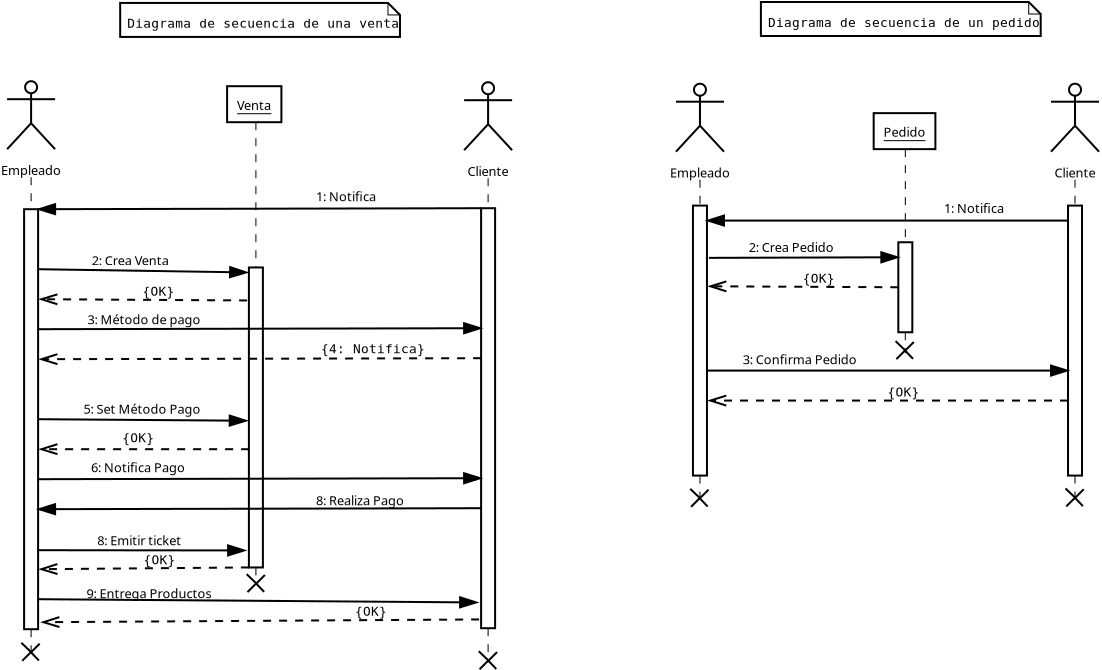 <?xml version="1.0" encoding="UTF-8"?>
<dia:diagram xmlns:dia="http://www.lysator.liu.se/~alla/dia/">
  <dia:layer name="Fondo" visible="true" active="true">
    <dia:object type="UML - Object" version="0" id="O0">
      <dia:attribute name="obj_pos">
        <dia:point val="4.919,15.272"/>
      </dia:attribute>
      <dia:attribute name="obj_bb">
        <dia:rectangle val="4.869,15.222;7.849,17.122"/>
      </dia:attribute>
      <dia:attribute name="meta">
        <dia:composite type="dict"/>
      </dia:attribute>
      <dia:attribute name="elem_corner">
        <dia:point val="4.919,15.272"/>
      </dia:attribute>
      <dia:attribute name="elem_width">
        <dia:real val="2.88"/>
      </dia:attribute>
      <dia:attribute name="elem_height">
        <dia:real val="1.8"/>
      </dia:attribute>
      <dia:attribute name="line_width">
        <dia:real val="0.1"/>
      </dia:attribute>
      <dia:attribute name="text_colour">
        <dia:color val="#000000"/>
      </dia:attribute>
      <dia:attribute name="line_colour">
        <dia:color val="#000000"/>
      </dia:attribute>
      <dia:attribute name="fill_colour">
        <dia:color val="#ffffff"/>
      </dia:attribute>
      <dia:attribute name="text">
        <dia:composite type="text">
          <dia:attribute name="string">
            <dia:string>#Venta#</dia:string>
          </dia:attribute>
          <dia:attribute name="font">
            <dia:font family="sans" style="0" name="Helvetica"/>
          </dia:attribute>
          <dia:attribute name="height">
            <dia:real val="0.8"/>
          </dia:attribute>
          <dia:attribute name="pos">
            <dia:point val="6.359,16.367"/>
          </dia:attribute>
          <dia:attribute name="color">
            <dia:color val="#000000"/>
          </dia:attribute>
          <dia:attribute name="alignment">
            <dia:enum val="1"/>
          </dia:attribute>
        </dia:composite>
      </dia:attribute>
      <dia:attribute name="stereotype">
        <dia:string>##</dia:string>
      </dia:attribute>
      <dia:attribute name="exstate">
        <dia:string>##</dia:string>
      </dia:attribute>
      <dia:attribute name="attrib">
        <dia:composite type="text">
          <dia:attribute name="string">
            <dia:string>##</dia:string>
          </dia:attribute>
          <dia:attribute name="font">
            <dia:font family="sans" style="0" name="Helvetica"/>
          </dia:attribute>
          <dia:attribute name="height">
            <dia:real val="0.8"/>
          </dia:attribute>
          <dia:attribute name="pos">
            <dia:point val="0,0"/>
          </dia:attribute>
          <dia:attribute name="color">
            <dia:color val="#000000"/>
          </dia:attribute>
          <dia:attribute name="alignment">
            <dia:enum val="0"/>
          </dia:attribute>
        </dia:composite>
      </dia:attribute>
      <dia:attribute name="is_active">
        <dia:boolean val="false"/>
      </dia:attribute>
      <dia:attribute name="show_attribs">
        <dia:boolean val="false"/>
      </dia:attribute>
      <dia:attribute name="multiple">
        <dia:boolean val="false"/>
      </dia:attribute>
    </dia:object>
    <dia:object type="UML - Actor" version="0" id="O1">
      <dia:attribute name="obj_pos">
        <dia:point val="-4.881,17.122"/>
      </dia:attribute>
      <dia:attribute name="obj_bb">
        <dia:rectangle val="-6.481,14.372;-3.281,19.872"/>
      </dia:attribute>
      <dia:attribute name="meta">
        <dia:composite type="dict"/>
      </dia:attribute>
      <dia:attribute name="elem_corner">
        <dia:point val="-6.131,14.422"/>
      </dia:attribute>
      <dia:attribute name="elem_width">
        <dia:real val="2.5"/>
      </dia:attribute>
      <dia:attribute name="elem_height">
        <dia:real val="5.4"/>
      </dia:attribute>
      <dia:attribute name="line_width">
        <dia:real val="0.1"/>
      </dia:attribute>
      <dia:attribute name="line_colour">
        <dia:color val="#000000"/>
      </dia:attribute>
      <dia:attribute name="fill_colour">
        <dia:color val="#ffffff"/>
      </dia:attribute>
      <dia:attribute name="text">
        <dia:composite type="text">
          <dia:attribute name="string">
            <dia:string>#Empleado#</dia:string>
          </dia:attribute>
          <dia:attribute name="font">
            <dia:font family="sans" style="0" name="Helvetica"/>
          </dia:attribute>
          <dia:attribute name="height">
            <dia:real val="0.8"/>
          </dia:attribute>
          <dia:attribute name="pos">
            <dia:point val="-4.881,19.617"/>
          </dia:attribute>
          <dia:attribute name="color">
            <dia:color val="#000000"/>
          </dia:attribute>
          <dia:attribute name="alignment">
            <dia:enum val="1"/>
          </dia:attribute>
        </dia:composite>
      </dia:attribute>
    </dia:object>
    <dia:object type="UML - Actor" version="0" id="O2">
      <dia:attribute name="obj_pos">
        <dia:point val="17.969,17.172"/>
      </dia:attribute>
      <dia:attribute name="obj_bb">
        <dia:rectangle val="16.669,14.422;19.269,19.922"/>
      </dia:attribute>
      <dia:attribute name="meta">
        <dia:composite type="dict"/>
      </dia:attribute>
      <dia:attribute name="elem_corner">
        <dia:point val="16.719,14.472"/>
      </dia:attribute>
      <dia:attribute name="elem_width">
        <dia:real val="2.5"/>
      </dia:attribute>
      <dia:attribute name="elem_height">
        <dia:real val="5.4"/>
      </dia:attribute>
      <dia:attribute name="line_width">
        <dia:real val="0.1"/>
      </dia:attribute>
      <dia:attribute name="line_colour">
        <dia:color val="#000000"/>
      </dia:attribute>
      <dia:attribute name="fill_colour">
        <dia:color val="#ffffff"/>
      </dia:attribute>
      <dia:attribute name="text">
        <dia:composite type="text">
          <dia:attribute name="string">
            <dia:string>#Cliente#</dia:string>
          </dia:attribute>
          <dia:attribute name="font">
            <dia:font family="sans" style="0" name="Helvetica"/>
          </dia:attribute>
          <dia:attribute name="height">
            <dia:real val="0.8"/>
          </dia:attribute>
          <dia:attribute name="pos">
            <dia:point val="17.969,19.667"/>
          </dia:attribute>
          <dia:attribute name="color">
            <dia:color val="#000000"/>
          </dia:attribute>
          <dia:attribute name="alignment">
            <dia:enum val="1"/>
          </dia:attribute>
        </dia:composite>
      </dia:attribute>
    </dia:object>
    <dia:object type="UML - Lifeline" version="0" id="O3">
      <dia:attribute name="obj_pos">
        <dia:point val="-4.881,19.822"/>
      </dia:attribute>
      <dia:attribute name="obj_bb">
        <dia:rectangle val="-5.281,19.797;-4.481,43.947"/>
      </dia:attribute>
      <dia:attribute name="meta">
        <dia:composite type="dict"/>
      </dia:attribute>
      <dia:attribute name="conn_endpoints">
        <dia:point val="-4.881,19.822"/>
        <dia:point val="-4.881,43.922"/>
      </dia:attribute>
      <dia:attribute name="line_colour">
        <dia:color val="#000000"/>
      </dia:attribute>
      <dia:attribute name="fill_colour">
        <dia:color val="#ffffff"/>
      </dia:attribute>
      <dia:attribute name="rtop">
        <dia:real val="1.6"/>
      </dia:attribute>
      <dia:attribute name="rbot">
        <dia:real val="22.6"/>
      </dia:attribute>
      <dia:attribute name="draw_focus">
        <dia:boolean val="true"/>
      </dia:attribute>
      <dia:attribute name="draw_cross">
        <dia:boolean val="false"/>
      </dia:attribute>
      <dia:attribute name="cpl_northwest">
        <dia:int val="6"/>
      </dia:attribute>
      <dia:attribute name="cpl_southwest">
        <dia:int val="6"/>
      </dia:attribute>
      <dia:attribute name="cpl_northeast">
        <dia:int val="6"/>
      </dia:attribute>
      <dia:attribute name="cpl_southeast">
        <dia:int val="6"/>
      </dia:attribute>
      <dia:connections>
        <dia:connection handle="0" to="O1" connection="6"/>
      </dia:connections>
    </dia:object>
    <dia:object type="UML - Lifeline" version="0" id="O4">
      <dia:attribute name="obj_pos">
        <dia:point val="17.969,19.872"/>
      </dia:attribute>
      <dia:attribute name="obj_bb">
        <dia:rectangle val="17.569,19.847;18.369,44.097"/>
      </dia:attribute>
      <dia:attribute name="meta">
        <dia:composite type="dict"/>
      </dia:attribute>
      <dia:attribute name="conn_endpoints">
        <dia:point val="17.969,19.872"/>
        <dia:point val="17.969,44.072"/>
      </dia:attribute>
      <dia:attribute name="line_colour">
        <dia:color val="#000000"/>
      </dia:attribute>
      <dia:attribute name="fill_colour">
        <dia:color val="#ffffff"/>
      </dia:attribute>
      <dia:attribute name="rtop">
        <dia:real val="1.5"/>
      </dia:attribute>
      <dia:attribute name="rbot">
        <dia:real val="22.5"/>
      </dia:attribute>
      <dia:attribute name="draw_focus">
        <dia:boolean val="true"/>
      </dia:attribute>
      <dia:attribute name="draw_cross">
        <dia:boolean val="false"/>
      </dia:attribute>
      <dia:attribute name="cpl_northwest">
        <dia:int val="6"/>
      </dia:attribute>
      <dia:attribute name="cpl_southwest">
        <dia:int val="6"/>
      </dia:attribute>
      <dia:attribute name="cpl_northeast">
        <dia:int val="6"/>
      </dia:attribute>
      <dia:attribute name="cpl_southeast">
        <dia:int val="6"/>
      </dia:attribute>
      <dia:connections>
        <dia:connection handle="0" to="O2" connection="6"/>
      </dia:connections>
    </dia:object>
    <dia:object type="UML - Lifeline" version="0" id="O5">
      <dia:attribute name="obj_pos">
        <dia:point val="6.359,17.072"/>
      </dia:attribute>
      <dia:attribute name="obj_bb">
        <dia:rectangle val="5.959,17.047;6.759,40.229"/>
      </dia:attribute>
      <dia:attribute name="meta">
        <dia:composite type="dict"/>
      </dia:attribute>
      <dia:attribute name="conn_endpoints">
        <dia:point val="6.359,17.072"/>
        <dia:point val="6.359,40.204"/>
      </dia:attribute>
      <dia:attribute name="line_colour">
        <dia:color val="#000000"/>
      </dia:attribute>
      <dia:attribute name="fill_colour">
        <dia:color val="#ffffff"/>
      </dia:attribute>
      <dia:attribute name="rtop">
        <dia:real val="7.263"/>
      </dia:attribute>
      <dia:attribute name="rbot">
        <dia:real val="22.263"/>
      </dia:attribute>
      <dia:attribute name="draw_focus">
        <dia:boolean val="true"/>
      </dia:attribute>
      <dia:attribute name="draw_cross">
        <dia:boolean val="false"/>
      </dia:attribute>
      <dia:attribute name="cpl_northwest">
        <dia:int val="5"/>
      </dia:attribute>
      <dia:attribute name="cpl_southwest">
        <dia:int val="5"/>
      </dia:attribute>
      <dia:attribute name="cpl_northeast">
        <dia:int val="5"/>
      </dia:attribute>
      <dia:attribute name="cpl_southeast">
        <dia:int val="5"/>
      </dia:attribute>
      <dia:connections>
        <dia:connection handle="0" to="O0" connection="6"/>
      </dia:connections>
    </dia:object>
    <dia:object type="UML - Message" version="0" id="O6">
      <dia:attribute name="obj_pos">
        <dia:point val="17.619,21.372"/>
      </dia:attribute>
      <dia:attribute name="obj_bb">
        <dia:rectangle val="-4.582,20.422;17.669,21.822"/>
      </dia:attribute>
      <dia:attribute name="meta">
        <dia:composite type="dict"/>
      </dia:attribute>
      <dia:attribute name="conn_endpoints">
        <dia:point val="17.619,21.372"/>
        <dia:point val="-4.531,21.422"/>
      </dia:attribute>
      <dia:attribute name="text_colour">
        <dia:color val="#000000"/>
      </dia:attribute>
      <dia:attribute name="line_colour">
        <dia:color val="#000000"/>
      </dia:attribute>
      <dia:attribute name="text">
        <dia:string>#1: Notifica#</dia:string>
      </dia:attribute>
      <dia:attribute name="type">
        <dia:enum val="0"/>
      </dia:attribute>
      <dia:attribute name="text_pos">
        <dia:point val="10.869,21.022"/>
      </dia:attribute>
      <dia:connections>
        <dia:connection handle="0" to="O4" connection="0"/>
        <dia:connection handle="1" to="O3" connection="1"/>
      </dia:connections>
    </dia:object>
    <dia:object type="UML - Message" version="0" id="O7">
      <dia:attribute name="obj_pos">
        <dia:point val="-4.531,24.422"/>
      </dia:attribute>
      <dia:attribute name="obj_bb">
        <dia:rectangle val="-4.582,23.628;5.975,24.985"/>
      </dia:attribute>
      <dia:attribute name="meta">
        <dia:composite type="dict"/>
      </dia:attribute>
      <dia:attribute name="conn_endpoints">
        <dia:point val="-4.531,24.422"/>
        <dia:point val="5.919,24.584"/>
      </dia:attribute>
      <dia:attribute name="text_colour">
        <dia:color val="#000000"/>
      </dia:attribute>
      <dia:attribute name="line_colour">
        <dia:color val="#000000"/>
      </dia:attribute>
      <dia:attribute name="text">
        <dia:string>#2: Crea Venta#</dia:string>
      </dia:attribute>
      <dia:attribute name="type">
        <dia:enum val="0"/>
      </dia:attribute>
      <dia:attribute name="text_pos">
        <dia:point val="0.074,24.228"/>
      </dia:attribute>
      <dia:connections>
        <dia:connection handle="0" to="O3" connection="20"/>
      </dia:connections>
    </dia:object>
    <dia:object type="UML - Constraint" version="0" id="O8">
      <dia:attribute name="obj_pos">
        <dia:point val="5.919,25.985"/>
      </dia:attribute>
      <dia:attribute name="obj_bb">
        <dia:rectangle val="-4.584,25.153;5.969,26.322"/>
      </dia:attribute>
      <dia:attribute name="meta">
        <dia:composite type="dict"/>
      </dia:attribute>
      <dia:attribute name="conn_endpoints">
        <dia:point val="5.919,25.985"/>
        <dia:point val="-4.531,25.922"/>
      </dia:attribute>
      <dia:attribute name="constraint">
        <dia:string>#OK#</dia:string>
      </dia:attribute>
      <dia:attribute name="text_pos">
        <dia:point val="0.694,25.753"/>
      </dia:attribute>
      <dia:attribute name="text_colour">
        <dia:color val="#000000"/>
      </dia:attribute>
      <dia:attribute name="line_colour">
        <dia:color val="#000000"/>
      </dia:attribute>
      <dia:connections>
        <dia:connection handle="1" to="O3" connection="21"/>
      </dia:connections>
    </dia:object>
    <dia:object type="UML - Message" version="0" id="O9">
      <dia:attribute name="obj_pos">
        <dia:point val="-4.531,27.422"/>
      </dia:attribute>
      <dia:attribute name="obj_bb">
        <dia:rectangle val="-4.581,26.572;17.67,27.772"/>
      </dia:attribute>
      <dia:attribute name="meta">
        <dia:composite type="dict"/>
      </dia:attribute>
      <dia:attribute name="conn_endpoints">
        <dia:point val="-4.531,27.422"/>
        <dia:point val="17.619,27.372"/>
      </dia:attribute>
      <dia:attribute name="text_colour">
        <dia:color val="#000000"/>
      </dia:attribute>
      <dia:attribute name="line_colour">
        <dia:color val="#000000"/>
      </dia:attribute>
      <dia:attribute name="text">
        <dia:string>#3: Método de pago#</dia:string>
      </dia:attribute>
      <dia:attribute name="type">
        <dia:enum val="0"/>
      </dia:attribute>
      <dia:attribute name="text_pos">
        <dia:point val="0.769,27.172"/>
      </dia:attribute>
      <dia:connections>
        <dia:connection handle="0" to="O3" connection="22"/>
        <dia:connection handle="1" to="O4" connection="10"/>
      </dia:connections>
    </dia:object>
    <dia:object type="UML - Constraint" version="0" id="O10">
      <dia:attribute name="obj_pos">
        <dia:point val="17.619,28.872"/>
      </dia:attribute>
      <dia:attribute name="obj_bb">
        <dia:rectangle val="-4.582,28.022;17.669,29.322"/>
      </dia:attribute>
      <dia:attribute name="meta">
        <dia:composite type="dict"/>
      </dia:attribute>
      <dia:attribute name="conn_endpoints">
        <dia:point val="17.619,28.872"/>
        <dia:point val="-4.531,28.922"/>
      </dia:attribute>
      <dia:attribute name="constraint">
        <dia:string>#4: Notifica#</dia:string>
      </dia:attribute>
      <dia:attribute name="text_pos">
        <dia:point val="9.619,28.622"/>
      </dia:attribute>
      <dia:attribute name="text_colour">
        <dia:color val="#000000"/>
      </dia:attribute>
      <dia:attribute name="line_colour">
        <dia:color val="#000000"/>
      </dia:attribute>
      <dia:connections>
        <dia:connection handle="0" to="O4" connection="11"/>
        <dia:connection handle="1" to="O3" connection="23"/>
      </dia:connections>
    </dia:object>
    <dia:object type="UML - Message" version="0" id="O11">
      <dia:attribute name="obj_pos">
        <dia:point val="-4.531,31.922"/>
      </dia:attribute>
      <dia:attribute name="obj_bb">
        <dia:rectangle val="-4.581,31.044;5.952,32.399"/>
      </dia:attribute>
      <dia:attribute name="meta">
        <dia:composite type="dict"/>
      </dia:attribute>
      <dia:attribute name="conn_endpoints">
        <dia:point val="-4.531,31.922"/>
        <dia:point val="5.899,31.998"/>
      </dia:attribute>
      <dia:attribute name="text_colour">
        <dia:color val="#000000"/>
      </dia:attribute>
      <dia:attribute name="line_colour">
        <dia:color val="#000000"/>
      </dia:attribute>
      <dia:attribute name="text">
        <dia:string>#5: Set Método Pago#</dia:string>
      </dia:attribute>
      <dia:attribute name="type">
        <dia:enum val="0"/>
      </dia:attribute>
      <dia:attribute name="text_pos">
        <dia:point val="0.664,31.644"/>
      </dia:attribute>
      <dia:connections>
        <dia:connection handle="0" to="O3" connection="3"/>
      </dia:connections>
    </dia:object>
    <dia:object type="UML - Constraint" version="0" id="O12">
      <dia:attribute name="obj_pos">
        <dia:point val="6.019,33.422"/>
      </dia:attribute>
      <dia:attribute name="obj_bb">
        <dia:rectangle val="-4.581,32.472;6.069,33.822"/>
      </dia:attribute>
      <dia:attribute name="meta">
        <dia:composite type="dict"/>
      </dia:attribute>
      <dia:attribute name="conn_endpoints">
        <dia:point val="6.019,33.422"/>
        <dia:point val="-4.531,33.422"/>
      </dia:attribute>
      <dia:attribute name="constraint">
        <dia:string>#OK#</dia:string>
      </dia:attribute>
      <dia:attribute name="text_pos">
        <dia:point val="-0.326,33.072"/>
      </dia:attribute>
      <dia:attribute name="text_colour">
        <dia:color val="#000000"/>
      </dia:attribute>
      <dia:attribute name="line_colour">
        <dia:color val="#000000"/>
      </dia:attribute>
      <dia:connections>
        <dia:connection handle="1" to="O3" connection="25"/>
      </dia:connections>
    </dia:object>
    <dia:object type="UML - Message" version="0" id="O13">
      <dia:attribute name="obj_pos">
        <dia:point val="-4.531,34.922"/>
      </dia:attribute>
      <dia:attribute name="obj_bb">
        <dia:rectangle val="-4.581,33.972;17.67,35.272"/>
      </dia:attribute>
      <dia:attribute name="meta">
        <dia:composite type="dict"/>
      </dia:attribute>
      <dia:attribute name="conn_endpoints">
        <dia:point val="-4.531,34.922"/>
        <dia:point val="17.619,34.872"/>
      </dia:attribute>
      <dia:attribute name="text_colour">
        <dia:color val="#000000"/>
      </dia:attribute>
      <dia:attribute name="line_colour">
        <dia:color val="#000000"/>
      </dia:attribute>
      <dia:attribute name="text">
        <dia:string>#6: Notifica Pago#</dia:string>
      </dia:attribute>
      <dia:attribute name="type">
        <dia:enum val="0"/>
      </dia:attribute>
      <dia:attribute name="text_pos">
        <dia:point val="0.469,34.572"/>
      </dia:attribute>
      <dia:connections>
        <dia:connection handle="0" to="O3" connection="26"/>
        <dia:connection handle="1" to="O4" connection="14"/>
      </dia:connections>
    </dia:object>
    <dia:object type="UML - Message" version="0" id="O14">
      <dia:attribute name="obj_pos">
        <dia:point val="17.619,36.372"/>
      </dia:attribute>
      <dia:attribute name="obj_bb">
        <dia:rectangle val="-4.582,35.622;17.669,36.822"/>
      </dia:attribute>
      <dia:attribute name="meta">
        <dia:composite type="dict"/>
      </dia:attribute>
      <dia:attribute name="conn_endpoints">
        <dia:point val="17.619,36.372"/>
        <dia:point val="-4.531,36.422"/>
      </dia:attribute>
      <dia:attribute name="text_colour">
        <dia:color val="#000000"/>
      </dia:attribute>
      <dia:attribute name="line_colour">
        <dia:color val="#000000"/>
      </dia:attribute>
      <dia:attribute name="text">
        <dia:string>#8: Realiza Pago#</dia:string>
      </dia:attribute>
      <dia:attribute name="type">
        <dia:enum val="0"/>
      </dia:attribute>
      <dia:attribute name="text_pos">
        <dia:point val="11.569,36.222"/>
      </dia:attribute>
      <dia:connections>
        <dia:connection handle="0" to="O4" connection="15"/>
        <dia:connection handle="1" to="O3" connection="27"/>
      </dia:connections>
    </dia:object>
    <dia:object type="UML - Message" version="0" id="O15">
      <dia:attribute name="obj_pos">
        <dia:point val="-4.581,38.472"/>
      </dia:attribute>
      <dia:attribute name="obj_bb">
        <dia:rectangle val="-4.631,37.628;5.869,38.885"/>
      </dia:attribute>
      <dia:attribute name="meta">
        <dia:composite type="dict"/>
      </dia:attribute>
      <dia:attribute name="conn_endpoints">
        <dia:point val="-4.581,38.472"/>
        <dia:point val="5.819,38.484"/>
      </dia:attribute>
      <dia:attribute name="text_colour">
        <dia:color val="#000000"/>
      </dia:attribute>
      <dia:attribute name="line_colour">
        <dia:color val="#000000"/>
      </dia:attribute>
      <dia:attribute name="text">
        <dia:string>#8: Emitir ticket#</dia:string>
      </dia:attribute>
      <dia:attribute name="type">
        <dia:enum val="0"/>
      </dia:attribute>
      <dia:attribute name="text_pos">
        <dia:point val="0.524,38.228"/>
      </dia:attribute>
    </dia:object>
    <dia:object type="UML - Constraint" version="0" id="O16">
      <dia:attribute name="obj_pos">
        <dia:point val="6.009,39.334"/>
      </dia:attribute>
      <dia:attribute name="obj_bb">
        <dia:rectangle val="-4.584,38.578;6.059,39.822"/>
      </dia:attribute>
      <dia:attribute name="meta">
        <dia:composite type="dict"/>
      </dia:attribute>
      <dia:attribute name="conn_endpoints">
        <dia:point val="6.009,39.334"/>
        <dia:point val="-4.531,39.422"/>
      </dia:attribute>
      <dia:attribute name="constraint">
        <dia:string>#OK#</dia:string>
      </dia:attribute>
      <dia:attribute name="text_pos">
        <dia:point val="0.739,39.178"/>
      </dia:attribute>
      <dia:attribute name="text_colour">
        <dia:color val="#000000"/>
      </dia:attribute>
      <dia:attribute name="line_colour">
        <dia:color val="#000000"/>
      </dia:attribute>
      <dia:connections>
        <dia:connection handle="0" to="O5" connection="4"/>
        <dia:connection handle="1" to="O3" connection="29"/>
      </dia:connections>
    </dia:object>
    <dia:object type="UML - Message" version="0" id="O17">
      <dia:attribute name="obj_pos">
        <dia:point val="-4.531,40.922"/>
      </dia:attribute>
      <dia:attribute name="obj_bb">
        <dia:rectangle val="-4.581,40.278;17.472,41.485"/>
      </dia:attribute>
      <dia:attribute name="meta">
        <dia:composite type="dict"/>
      </dia:attribute>
      <dia:attribute name="conn_endpoints">
        <dia:point val="-4.531,40.922"/>
        <dia:point val="17.419,41.084"/>
      </dia:attribute>
      <dia:attribute name="text_colour">
        <dia:color val="#000000"/>
      </dia:attribute>
      <dia:attribute name="line_colour">
        <dia:color val="#000000"/>
      </dia:attribute>
      <dia:attribute name="text">
        <dia:string>#9: Entrega Productos#</dia:string>
      </dia:attribute>
      <dia:attribute name="type">
        <dia:enum val="0"/>
      </dia:attribute>
      <dia:attribute name="text_pos">
        <dia:point val="1.019,40.878"/>
      </dia:attribute>
      <dia:connections>
        <dia:connection handle="0" to="O3" connection="30"/>
      </dia:connections>
    </dia:object>
    <dia:object type="UML - Constraint" version="0" id="O18">
      <dia:attribute name="obj_pos">
        <dia:point val="17.519,41.934"/>
      </dia:attribute>
      <dia:attribute name="obj_bb">
        <dia:rectangle val="-4.484,41.153;17.569,42.472"/>
      </dia:attribute>
      <dia:attribute name="meta">
        <dia:composite type="dict"/>
      </dia:attribute>
      <dia:attribute name="conn_endpoints">
        <dia:point val="17.519,41.934"/>
        <dia:point val="-4.431,42.072"/>
      </dia:attribute>
      <dia:attribute name="constraint">
        <dia:string>#OK#</dia:string>
      </dia:attribute>
      <dia:attribute name="text_pos">
        <dia:point val="11.319,41.753"/>
      </dia:attribute>
      <dia:attribute name="text_colour">
        <dia:color val="#000000"/>
      </dia:attribute>
      <dia:attribute name="line_colour">
        <dia:color val="#000000"/>
      </dia:attribute>
    </dia:object>
    <dia:object type="Database - Compound" version="0" id="O19">
      <dia:attribute name="obj_pos">
        <dia:point val="-5.366,43.103"/>
      </dia:attribute>
      <dia:attribute name="obj_bb">
        <dia:rectangle val="-5.366,43.103;-4.886,44.002"/>
      </dia:attribute>
      <dia:attribute name="comp_points">
        <dia:point val="-4.886,43.563"/>
        <dia:point val="-5.366,43.103"/>
        <dia:point val="-5.325,44.002"/>
      </dia:attribute>
      <dia:attribute name="line_width">
        <dia:real val="0.1"/>
      </dia:attribute>
      <dia:attribute name="line_color">
        <dia:color val="#000000"/>
      </dia:attribute>
    </dia:object>
    <dia:object type="Database - Compound" version="0" id="O20">
      <dia:attribute name="obj_pos">
        <dia:point val="-4.886,43.144"/>
      </dia:attribute>
      <dia:attribute name="obj_bb">
        <dia:rectangle val="-4.886,43.144;-4.452,43.989"/>
      </dia:attribute>
      <dia:attribute name="comp_points">
        <dia:point val="-4.886,43.577"/>
        <dia:point val="-4.452,43.144"/>
        <dia:point val="-4.493,43.989"/>
      </dia:attribute>
      <dia:attribute name="line_width">
        <dia:real val="0.1"/>
      </dia:attribute>
      <dia:attribute name="line_color">
        <dia:color val="#000000"/>
      </dia:attribute>
    </dia:object>
    <dia:object type="Database - Compound" version="0" id="O21">
      <dia:attribute name="obj_pos">
        <dia:point val="5.896,39.669"/>
      </dia:attribute>
      <dia:attribute name="obj_bb">
        <dia:rectangle val="5.896,39.669;6.376,40.569"/>
      </dia:attribute>
      <dia:attribute name="comp_points">
        <dia:point val="6.376,40.129"/>
        <dia:point val="5.896,39.669"/>
        <dia:point val="5.937,40.569"/>
      </dia:attribute>
      <dia:attribute name="line_width">
        <dia:real val="0.1"/>
      </dia:attribute>
      <dia:attribute name="line_color">
        <dia:color val="#000000"/>
      </dia:attribute>
    </dia:object>
    <dia:object type="Database - Compound" version="0" id="O22">
      <dia:attribute name="obj_pos">
        <dia:point val="6.376,39.71"/>
      </dia:attribute>
      <dia:attribute name="obj_bb">
        <dia:rectangle val="6.376,39.71;6.81,40.555"/>
      </dia:attribute>
      <dia:attribute name="comp_points">
        <dia:point val="6.376,40.143"/>
        <dia:point val="6.81,39.71"/>
        <dia:point val="6.769,40.555"/>
      </dia:attribute>
      <dia:attribute name="line_width">
        <dia:real val="0.1"/>
      </dia:attribute>
      <dia:attribute name="line_color">
        <dia:color val="#000000"/>
      </dia:attribute>
    </dia:object>
    <dia:object type="Database - Compound" version="0" id="O23">
      <dia:attribute name="obj_pos">
        <dia:point val="17.502,43.525"/>
      </dia:attribute>
      <dia:attribute name="obj_bb">
        <dia:rectangle val="17.502,43.525;17.982,44.424"/>
      </dia:attribute>
      <dia:attribute name="comp_points">
        <dia:point val="17.982,43.985"/>
        <dia:point val="17.502,43.525"/>
        <dia:point val="17.543,44.424"/>
      </dia:attribute>
      <dia:attribute name="line_width">
        <dia:real val="0.1"/>
      </dia:attribute>
      <dia:attribute name="line_color">
        <dia:color val="#000000"/>
      </dia:attribute>
    </dia:object>
    <dia:object type="Database - Compound" version="0" id="O24">
      <dia:attribute name="obj_pos">
        <dia:point val="17.982,43.566"/>
      </dia:attribute>
      <dia:attribute name="obj_bb">
        <dia:rectangle val="17.982,43.566;18.416,44.411"/>
      </dia:attribute>
      <dia:attribute name="comp_points">
        <dia:point val="17.982,43.998"/>
        <dia:point val="18.416,43.566"/>
        <dia:point val="18.375,44.411"/>
      </dia:attribute>
      <dia:attribute name="line_width">
        <dia:real val="0.1"/>
      </dia:attribute>
      <dia:attribute name="line_color">
        <dia:color val="#000000"/>
      </dia:attribute>
    </dia:object>
    <dia:object type="UML - Note" version="0" id="O25">
      <dia:attribute name="obj_pos">
        <dia:point val="-0.427,11.108"/>
      </dia:attribute>
      <dia:attribute name="obj_bb">
        <dia:rectangle val="-0.477,11.058;13.613,12.858"/>
      </dia:attribute>
      <dia:attribute name="meta">
        <dia:composite type="dict"/>
      </dia:attribute>
      <dia:attribute name="elem_corner">
        <dia:point val="-0.427,11.108"/>
      </dia:attribute>
      <dia:attribute name="elem_width">
        <dia:real val="13.99"/>
      </dia:attribute>
      <dia:attribute name="elem_height">
        <dia:real val="1.7"/>
      </dia:attribute>
      <dia:attribute name="line_width">
        <dia:real val="0.1"/>
      </dia:attribute>
      <dia:attribute name="line_colour">
        <dia:color val="#000000"/>
      </dia:attribute>
      <dia:attribute name="fill_colour">
        <dia:color val="#ffffff"/>
      </dia:attribute>
      <dia:attribute name="text">
        <dia:composite type="text">
          <dia:attribute name="string">
            <dia:string>#Diagrama de secuencia de una venta#</dia:string>
          </dia:attribute>
          <dia:attribute name="font">
            <dia:font family="monospace" style="0" name="Courier"/>
          </dia:attribute>
          <dia:attribute name="height">
            <dia:real val="0.8"/>
          </dia:attribute>
          <dia:attribute name="pos">
            <dia:point val="-0.077,12.353"/>
          </dia:attribute>
          <dia:attribute name="color">
            <dia:color val="#000000"/>
          </dia:attribute>
          <dia:attribute name="alignment">
            <dia:enum val="0"/>
          </dia:attribute>
        </dia:composite>
      </dia:attribute>
    </dia:object>
    <dia:object type="UML - Note" version="0" id="O26">
      <dia:attribute name="obj_pos">
        <dia:point val="31.609,11.062"/>
      </dia:attribute>
      <dia:attribute name="obj_bb">
        <dia:rectangle val="31.559,11.012;45.649,12.812"/>
      </dia:attribute>
      <dia:attribute name="meta">
        <dia:composite type="dict"/>
      </dia:attribute>
      <dia:attribute name="elem_corner">
        <dia:point val="31.609,11.062"/>
      </dia:attribute>
      <dia:attribute name="elem_width">
        <dia:real val="13.99"/>
      </dia:attribute>
      <dia:attribute name="elem_height">
        <dia:real val="1.7"/>
      </dia:attribute>
      <dia:attribute name="line_width">
        <dia:real val="0.1"/>
      </dia:attribute>
      <dia:attribute name="line_colour">
        <dia:color val="#000000"/>
      </dia:attribute>
      <dia:attribute name="fill_colour">
        <dia:color val="#ffffff"/>
      </dia:attribute>
      <dia:attribute name="text">
        <dia:composite type="text">
          <dia:attribute name="string">
            <dia:string>#Diagrama de secuencia de un pedido#</dia:string>
          </dia:attribute>
          <dia:attribute name="font">
            <dia:font family="monospace" style="0" name="Courier"/>
          </dia:attribute>
          <dia:attribute name="height">
            <dia:real val="0.8"/>
          </dia:attribute>
          <dia:attribute name="pos">
            <dia:point val="31.959,12.307"/>
          </dia:attribute>
          <dia:attribute name="color">
            <dia:color val="#000000"/>
          </dia:attribute>
          <dia:attribute name="alignment">
            <dia:enum val="0"/>
          </dia:attribute>
        </dia:composite>
      </dia:attribute>
    </dia:object>
    <dia:object type="UML - Actor" version="0" id="O27">
      <dia:attribute name="obj_pos">
        <dia:point val="28.562,17.247"/>
      </dia:attribute>
      <dia:attribute name="obj_bb">
        <dia:rectangle val="26.962,14.497;30.181,19.997"/>
      </dia:attribute>
      <dia:attribute name="meta">
        <dia:composite type="dict"/>
      </dia:attribute>
      <dia:attribute name="elem_corner">
        <dia:point val="27.312,14.547"/>
      </dia:attribute>
      <dia:attribute name="elem_width">
        <dia:real val="2.5"/>
      </dia:attribute>
      <dia:attribute name="elem_height">
        <dia:real val="5.4"/>
      </dia:attribute>
      <dia:attribute name="line_width">
        <dia:real val="0.1"/>
      </dia:attribute>
      <dia:attribute name="line_colour">
        <dia:color val="#000000"/>
      </dia:attribute>
      <dia:attribute name="fill_colour">
        <dia:color val="#ffffff"/>
      </dia:attribute>
      <dia:attribute name="text">
        <dia:composite type="text">
          <dia:attribute name="string">
            <dia:string>#Empleado#</dia:string>
          </dia:attribute>
          <dia:attribute name="font">
            <dia:font family="sans" style="0" name="Helvetica"/>
          </dia:attribute>
          <dia:attribute name="height">
            <dia:real val="0.8"/>
          </dia:attribute>
          <dia:attribute name="pos">
            <dia:point val="28.562,19.742"/>
          </dia:attribute>
          <dia:attribute name="color">
            <dia:color val="#000000"/>
          </dia:attribute>
          <dia:attribute name="alignment">
            <dia:enum val="1"/>
          </dia:attribute>
        </dia:composite>
      </dia:attribute>
    </dia:object>
    <dia:object type="UML - Actor" version="0" id="O28">
      <dia:attribute name="obj_pos">
        <dia:point val="47.315,17.247"/>
      </dia:attribute>
      <dia:attribute name="obj_bb">
        <dia:rectangle val="46.015,14.497;48.615,19.997"/>
      </dia:attribute>
      <dia:attribute name="meta">
        <dia:composite type="dict"/>
      </dia:attribute>
      <dia:attribute name="elem_corner">
        <dia:point val="46.065,14.547"/>
      </dia:attribute>
      <dia:attribute name="elem_width">
        <dia:real val="2.5"/>
      </dia:attribute>
      <dia:attribute name="elem_height">
        <dia:real val="5.4"/>
      </dia:attribute>
      <dia:attribute name="line_width">
        <dia:real val="0.1"/>
      </dia:attribute>
      <dia:attribute name="line_colour">
        <dia:color val="#000000"/>
      </dia:attribute>
      <dia:attribute name="fill_colour">
        <dia:color val="#ffffff"/>
      </dia:attribute>
      <dia:attribute name="text">
        <dia:composite type="text">
          <dia:attribute name="string">
            <dia:string>#Cliente#</dia:string>
          </dia:attribute>
          <dia:attribute name="font">
            <dia:font family="sans" style="0" name="Helvetica"/>
          </dia:attribute>
          <dia:attribute name="height">
            <dia:real val="0.8"/>
          </dia:attribute>
          <dia:attribute name="pos">
            <dia:point val="47.315,19.742"/>
          </dia:attribute>
          <dia:attribute name="color">
            <dia:color val="#000000"/>
          </dia:attribute>
          <dia:attribute name="alignment">
            <dia:enum val="1"/>
          </dia:attribute>
        </dia:composite>
      </dia:attribute>
    </dia:object>
    <dia:object type="UML - Object" version="0" id="O29">
      <dia:attribute name="obj_pos">
        <dia:point val="37.248,16.619"/>
      </dia:attribute>
      <dia:attribute name="obj_bb">
        <dia:rectangle val="37.197,16.569;40.462,18.469"/>
      </dia:attribute>
      <dia:attribute name="meta">
        <dia:composite type="dict"/>
      </dia:attribute>
      <dia:attribute name="elem_corner">
        <dia:point val="37.248,16.619"/>
      </dia:attribute>
      <dia:attribute name="elem_width">
        <dia:real val="3.165"/>
      </dia:attribute>
      <dia:attribute name="elem_height">
        <dia:real val="1.8"/>
      </dia:attribute>
      <dia:attribute name="line_width">
        <dia:real val="0.1"/>
      </dia:attribute>
      <dia:attribute name="text_colour">
        <dia:color val="#000000"/>
      </dia:attribute>
      <dia:attribute name="line_colour">
        <dia:color val="#000000"/>
      </dia:attribute>
      <dia:attribute name="fill_colour">
        <dia:color val="#ffffff"/>
      </dia:attribute>
      <dia:attribute name="text">
        <dia:composite type="text">
          <dia:attribute name="string">
            <dia:string>#Pedido#</dia:string>
          </dia:attribute>
          <dia:attribute name="font">
            <dia:font family="sans" style="0" name="Helvetica"/>
          </dia:attribute>
          <dia:attribute name="height">
            <dia:real val="0.8"/>
          </dia:attribute>
          <dia:attribute name="pos">
            <dia:point val="38.83,17.714"/>
          </dia:attribute>
          <dia:attribute name="color">
            <dia:color val="#000000"/>
          </dia:attribute>
          <dia:attribute name="alignment">
            <dia:enum val="1"/>
          </dia:attribute>
        </dia:composite>
      </dia:attribute>
      <dia:attribute name="stereotype">
        <dia:string>##</dia:string>
      </dia:attribute>
      <dia:attribute name="exstate">
        <dia:string>##</dia:string>
      </dia:attribute>
      <dia:attribute name="attrib">
        <dia:composite type="text">
          <dia:attribute name="string">
            <dia:string>##</dia:string>
          </dia:attribute>
          <dia:attribute name="font">
            <dia:font family="sans" style="0" name="Helvetica"/>
          </dia:attribute>
          <dia:attribute name="height">
            <dia:real val="0.8"/>
          </dia:attribute>
          <dia:attribute name="pos">
            <dia:point val="0,0"/>
          </dia:attribute>
          <dia:attribute name="color">
            <dia:color val="#000000"/>
          </dia:attribute>
          <dia:attribute name="alignment">
            <dia:enum val="0"/>
          </dia:attribute>
        </dia:composite>
      </dia:attribute>
      <dia:attribute name="is_active">
        <dia:boolean val="false"/>
      </dia:attribute>
      <dia:attribute name="show_attribs">
        <dia:boolean val="false"/>
      </dia:attribute>
      <dia:attribute name="multiple">
        <dia:boolean val="false"/>
      </dia:attribute>
    </dia:object>
    <dia:object type="UML - Lifeline" version="0" id="O30">
      <dia:attribute name="obj_pos">
        <dia:point val="28.562,19.947"/>
      </dia:attribute>
      <dia:attribute name="obj_bb">
        <dia:rectangle val="28.162,19.922;28.962,36.054"/>
      </dia:attribute>
      <dia:attribute name="meta">
        <dia:composite type="dict"/>
      </dia:attribute>
      <dia:attribute name="conn_endpoints">
        <dia:point val="28.562,19.947"/>
        <dia:point val="28.562,36.029"/>
      </dia:attribute>
      <dia:attribute name="line_colour">
        <dia:color val="#000000"/>
      </dia:attribute>
      <dia:attribute name="fill_colour">
        <dia:color val="#ffffff"/>
      </dia:attribute>
      <dia:attribute name="rtop">
        <dia:real val="1.294"/>
      </dia:attribute>
      <dia:attribute name="rbot">
        <dia:real val="14.794"/>
      </dia:attribute>
      <dia:attribute name="draw_focus">
        <dia:boolean val="true"/>
      </dia:attribute>
      <dia:attribute name="draw_cross">
        <dia:boolean val="false"/>
      </dia:attribute>
      <dia:attribute name="cpl_northwest">
        <dia:int val="8"/>
      </dia:attribute>
      <dia:attribute name="cpl_southwest">
        <dia:int val="8"/>
      </dia:attribute>
      <dia:attribute name="cpl_northeast">
        <dia:int val="8"/>
      </dia:attribute>
      <dia:attribute name="cpl_southeast">
        <dia:int val="8"/>
      </dia:attribute>
      <dia:connections>
        <dia:connection handle="0" to="O27" connection="6"/>
      </dia:connections>
    </dia:object>
    <dia:object type="UML - Lifeline" version="0" id="O31">
      <dia:attribute name="obj_pos">
        <dia:point val="38.83,18.419"/>
      </dia:attribute>
      <dia:attribute name="obj_bb">
        <dia:rectangle val="38.43,18.394;39.23,28.648"/>
      </dia:attribute>
      <dia:attribute name="meta">
        <dia:composite type="dict"/>
      </dia:attribute>
      <dia:attribute name="conn_endpoints">
        <dia:point val="38.83,18.419"/>
        <dia:point val="38.83,28.623"/>
      </dia:attribute>
      <dia:attribute name="line_colour">
        <dia:color val="#000000"/>
      </dia:attribute>
      <dia:attribute name="fill_colour">
        <dia:color val="#ffffff"/>
      </dia:attribute>
      <dia:attribute name="rtop">
        <dia:real val="4.656"/>
      </dia:attribute>
      <dia:attribute name="rbot">
        <dia:real val="9.156"/>
      </dia:attribute>
      <dia:attribute name="draw_focus">
        <dia:boolean val="true"/>
      </dia:attribute>
      <dia:attribute name="draw_cross">
        <dia:boolean val="false"/>
      </dia:attribute>
      <dia:attribute name="cpl_northwest">
        <dia:int val="2"/>
      </dia:attribute>
      <dia:attribute name="cpl_southwest">
        <dia:int val="2"/>
      </dia:attribute>
      <dia:attribute name="cpl_northeast">
        <dia:int val="2"/>
      </dia:attribute>
      <dia:attribute name="cpl_southeast">
        <dia:int val="2"/>
      </dia:attribute>
      <dia:connections>
        <dia:connection handle="0" to="O29" connection="6"/>
      </dia:connections>
    </dia:object>
    <dia:object type="UML - Lifeline" version="0" id="O32">
      <dia:attribute name="obj_pos">
        <dia:point val="47.315,19.947"/>
      </dia:attribute>
      <dia:attribute name="obj_bb">
        <dia:rectangle val="46.915,19.922;47.715,36.026"/>
      </dia:attribute>
      <dia:attribute name="meta">
        <dia:composite type="dict"/>
      </dia:attribute>
      <dia:attribute name="conn_endpoints">
        <dia:point val="47.315,19.947"/>
        <dia:point val="47.315,36.001"/>
      </dia:attribute>
      <dia:attribute name="line_colour">
        <dia:color val="#000000"/>
      </dia:attribute>
      <dia:attribute name="fill_colour">
        <dia:color val="#ffffff"/>
      </dia:attribute>
      <dia:attribute name="rtop">
        <dia:real val="1.294"/>
      </dia:attribute>
      <dia:attribute name="rbot">
        <dia:real val="14.794"/>
      </dia:attribute>
      <dia:attribute name="draw_focus">
        <dia:boolean val="true"/>
      </dia:attribute>
      <dia:attribute name="draw_cross">
        <dia:boolean val="false"/>
      </dia:attribute>
      <dia:attribute name="cpl_northwest">
        <dia:int val="8"/>
      </dia:attribute>
      <dia:attribute name="cpl_southwest">
        <dia:int val="8"/>
      </dia:attribute>
      <dia:attribute name="cpl_northeast">
        <dia:int val="8"/>
      </dia:attribute>
      <dia:attribute name="cpl_southeast">
        <dia:int val="8"/>
      </dia:attribute>
      <dia:connections>
        <dia:connection handle="0" to="O28" connection="6"/>
      </dia:connections>
    </dia:object>
    <dia:object type="UML - Message" version="0" id="O33">
      <dia:attribute name="obj_pos">
        <dia:point val="46.965,21.991"/>
      </dia:attribute>
      <dia:attribute name="obj_bb">
        <dia:rectangle val="28.862,21.016;47.015,22.391"/>
      </dia:attribute>
      <dia:attribute name="meta">
        <dia:composite type="dict"/>
      </dia:attribute>
      <dia:attribute name="conn_endpoints">
        <dia:point val="46.965,21.991"/>
        <dia:point val="28.912,21.991"/>
      </dia:attribute>
      <dia:attribute name="text_colour">
        <dia:color val="#000000"/>
      </dia:attribute>
      <dia:attribute name="line_colour">
        <dia:color val="#000000"/>
      </dia:attribute>
      <dia:attribute name="text">
        <dia:string>#1: Notifica#</dia:string>
      </dia:attribute>
      <dia:attribute name="type">
        <dia:enum val="0"/>
      </dia:attribute>
      <dia:attribute name="text_pos">
        <dia:point val="42.264,21.616"/>
      </dia:attribute>
      <dia:connections>
        <dia:connection handle="0" to="O32" connection="7"/>
        <dia:connection handle="1" to="O30" connection="23"/>
      </dia:connections>
    </dia:object>
    <dia:object type="UML - Message" version="0" id="O34">
      <dia:attribute name="obj_pos">
        <dia:point val="29.009,23.855"/>
      </dia:attribute>
      <dia:attribute name="obj_bb">
        <dia:rectangle val="28.959,22.965;38.531,24.225"/>
      </dia:attribute>
      <dia:attribute name="meta">
        <dia:composite type="dict"/>
      </dia:attribute>
      <dia:attribute name="conn_endpoints">
        <dia:point val="29.009,23.855"/>
        <dia:point val="38.48,23.825"/>
      </dia:attribute>
      <dia:attribute name="text_colour">
        <dia:color val="#000000"/>
      </dia:attribute>
      <dia:attribute name="line_colour">
        <dia:color val="#000000"/>
      </dia:attribute>
      <dia:attribute name="text">
        <dia:string>#2: Crea Pedido#</dia:string>
      </dia:attribute>
      <dia:attribute name="type">
        <dia:enum val="0"/>
      </dia:attribute>
      <dia:attribute name="text_pos">
        <dia:point val="33.124,23.565"/>
      </dia:attribute>
      <dia:connections>
        <dia:connection handle="1" to="O31" connection="7"/>
      </dia:connections>
    </dia:object>
    <dia:object type="UML - Constraint" version="0" id="O35">
      <dia:attribute name="obj_pos">
        <dia:point val="38.48,25.325"/>
      </dia:attribute>
      <dia:attribute name="obj_bb">
        <dia:rectangle val="28.865,24.5;38.53,25.676"/>
      </dia:attribute>
      <dia:attribute name="meta">
        <dia:composite type="dict"/>
      </dia:attribute>
      <dia:attribute name="conn_endpoints">
        <dia:point val="38.48,25.325"/>
        <dia:point val="28.917,25.276"/>
      </dia:attribute>
      <dia:attribute name="constraint">
        <dia:string>#OK#</dia:string>
      </dia:attribute>
      <dia:attribute name="text_pos">
        <dia:point val="33.698,25.101"/>
      </dia:attribute>
      <dia:attribute name="text_colour">
        <dia:color val="#000000"/>
      </dia:attribute>
      <dia:attribute name="line_colour">
        <dia:color val="#000000"/>
      </dia:attribute>
    </dia:object>
    <dia:object type="UML - Message" version="0" id="O36">
      <dia:attribute name="obj_pos">
        <dia:point val="28.912,29.491"/>
      </dia:attribute>
      <dia:attribute name="obj_bb">
        <dia:rectangle val="28.862,28.573;47.015,29.891"/>
      </dia:attribute>
      <dia:attribute name="meta">
        <dia:composite type="dict"/>
      </dia:attribute>
      <dia:attribute name="conn_endpoints">
        <dia:point val="28.912,29.491"/>
        <dia:point val="46.965,29.491"/>
      </dia:attribute>
      <dia:attribute name="text_colour">
        <dia:color val="#000000"/>
      </dia:attribute>
      <dia:attribute name="line_colour">
        <dia:color val="#000000"/>
      </dia:attribute>
      <dia:attribute name="text">
        <dia:string>#3: Confirma Pedido#</dia:string>
      </dia:attribute>
      <dia:attribute name="type">
        <dia:enum val="0"/>
      </dia:attribute>
      <dia:attribute name="text_pos">
        <dia:point val="33.548,29.173"/>
      </dia:attribute>
      <dia:connections>
        <dia:connection handle="0" to="O30" connection="32"/>
        <dia:connection handle="1" to="O32" connection="16"/>
      </dia:connections>
    </dia:object>
    <dia:object type="UML - Constraint" version="0" id="O37">
      <dia:attribute name="obj_pos">
        <dia:point val="46.965,30.991"/>
      </dia:attribute>
      <dia:attribute name="obj_bb">
        <dia:rectangle val="28.862,30.191;47.015,31.391"/>
      </dia:attribute>
      <dia:attribute name="meta">
        <dia:composite type="dict"/>
      </dia:attribute>
      <dia:attribute name="conn_endpoints">
        <dia:point val="46.965,30.991"/>
        <dia:point val="28.912,30.991"/>
      </dia:attribute>
      <dia:attribute name="constraint">
        <dia:string>#OK#</dia:string>
      </dia:attribute>
      <dia:attribute name="text_pos">
        <dia:point val="37.938,30.791"/>
      </dia:attribute>
      <dia:attribute name="text_colour">
        <dia:color val="#000000"/>
      </dia:attribute>
      <dia:attribute name="line_colour">
        <dia:color val="#000000"/>
      </dia:attribute>
      <dia:connections>
        <dia:connection handle="0" to="O32" connection="18"/>
        <dia:connection handle="1" to="O30" connection="34"/>
      </dia:connections>
    </dia:object>
    <dia:object type="Database - Compound" version="0" id="O38">
      <dia:attribute name="obj_pos">
        <dia:point val="28.075,35.404"/>
      </dia:attribute>
      <dia:attribute name="obj_bb">
        <dia:rectangle val="28.075,35.404;28.555,36.304"/>
      </dia:attribute>
      <dia:attribute name="comp_points">
        <dia:point val="28.555,35.864"/>
        <dia:point val="28.075,35.404"/>
        <dia:point val="28.116,36.304"/>
      </dia:attribute>
      <dia:attribute name="line_width">
        <dia:real val="0.1"/>
      </dia:attribute>
      <dia:attribute name="line_color">
        <dia:color val="#000000"/>
      </dia:attribute>
    </dia:object>
    <dia:object type="Database - Compound" version="0" id="O39">
      <dia:attribute name="obj_pos">
        <dia:point val="28.555,35.445"/>
      </dia:attribute>
      <dia:attribute name="obj_bb">
        <dia:rectangle val="28.555,35.445;28.989,36.29"/>
      </dia:attribute>
      <dia:attribute name="comp_points">
        <dia:point val="28.555,35.878"/>
        <dia:point val="28.989,35.445"/>
        <dia:point val="28.948,36.29"/>
      </dia:attribute>
      <dia:attribute name="line_width">
        <dia:real val="0.1"/>
      </dia:attribute>
      <dia:attribute name="line_color">
        <dia:color val="#000000"/>
      </dia:attribute>
    </dia:object>
    <dia:object type="Database - Compound" version="0" id="O40">
      <dia:attribute name="obj_pos">
        <dia:point val="38.342,28.019"/>
      </dia:attribute>
      <dia:attribute name="obj_bb">
        <dia:rectangle val="38.342,28.019;38.822,28.919"/>
      </dia:attribute>
      <dia:attribute name="comp_points">
        <dia:point val="38.822,28.479"/>
        <dia:point val="38.342,28.019"/>
        <dia:point val="38.383,28.919"/>
      </dia:attribute>
      <dia:attribute name="line_width">
        <dia:real val="0.1"/>
      </dia:attribute>
      <dia:attribute name="line_color">
        <dia:color val="#000000"/>
      </dia:attribute>
    </dia:object>
    <dia:object type="Database - Compound" version="0" id="O41">
      <dia:attribute name="obj_pos">
        <dia:point val="38.822,28.06"/>
      </dia:attribute>
      <dia:attribute name="obj_bb">
        <dia:rectangle val="38.822,28.06;39.256,28.905"/>
      </dia:attribute>
      <dia:attribute name="comp_points">
        <dia:point val="38.822,28.493"/>
        <dia:point val="39.256,28.06"/>
        <dia:point val="39.215,28.905"/>
      </dia:attribute>
      <dia:attribute name="line_width">
        <dia:real val="0.1"/>
      </dia:attribute>
      <dia:attribute name="line_color">
        <dia:color val="#000000"/>
      </dia:attribute>
    </dia:object>
    <dia:object type="Database - Compound" version="0" id="O42">
      <dia:attribute name="obj_pos">
        <dia:point val="46.837,35.383"/>
      </dia:attribute>
      <dia:attribute name="obj_bb">
        <dia:rectangle val="46.837,35.383;47.318,36.282"/>
      </dia:attribute>
      <dia:attribute name="comp_points">
        <dia:point val="47.318,35.843"/>
        <dia:point val="46.837,35.383"/>
        <dia:point val="46.878,36.282"/>
      </dia:attribute>
      <dia:attribute name="line_width">
        <dia:real val="0.1"/>
      </dia:attribute>
      <dia:attribute name="line_color">
        <dia:color val="#000000"/>
      </dia:attribute>
    </dia:object>
    <dia:object type="Database - Compound" version="0" id="O43">
      <dia:attribute name="obj_pos">
        <dia:point val="47.318,35.423"/>
      </dia:attribute>
      <dia:attribute name="obj_bb">
        <dia:rectangle val="47.318,35.423;47.751,36.269"/>
      </dia:attribute>
      <dia:attribute name="comp_points">
        <dia:point val="47.318,35.856"/>
        <dia:point val="47.751,35.423"/>
        <dia:point val="47.71,36.269"/>
      </dia:attribute>
      <dia:attribute name="line_width">
        <dia:real val="0.1"/>
      </dia:attribute>
      <dia:attribute name="line_color">
        <dia:color val="#000000"/>
      </dia:attribute>
    </dia:object>
  </dia:layer>
</dia:diagram>
